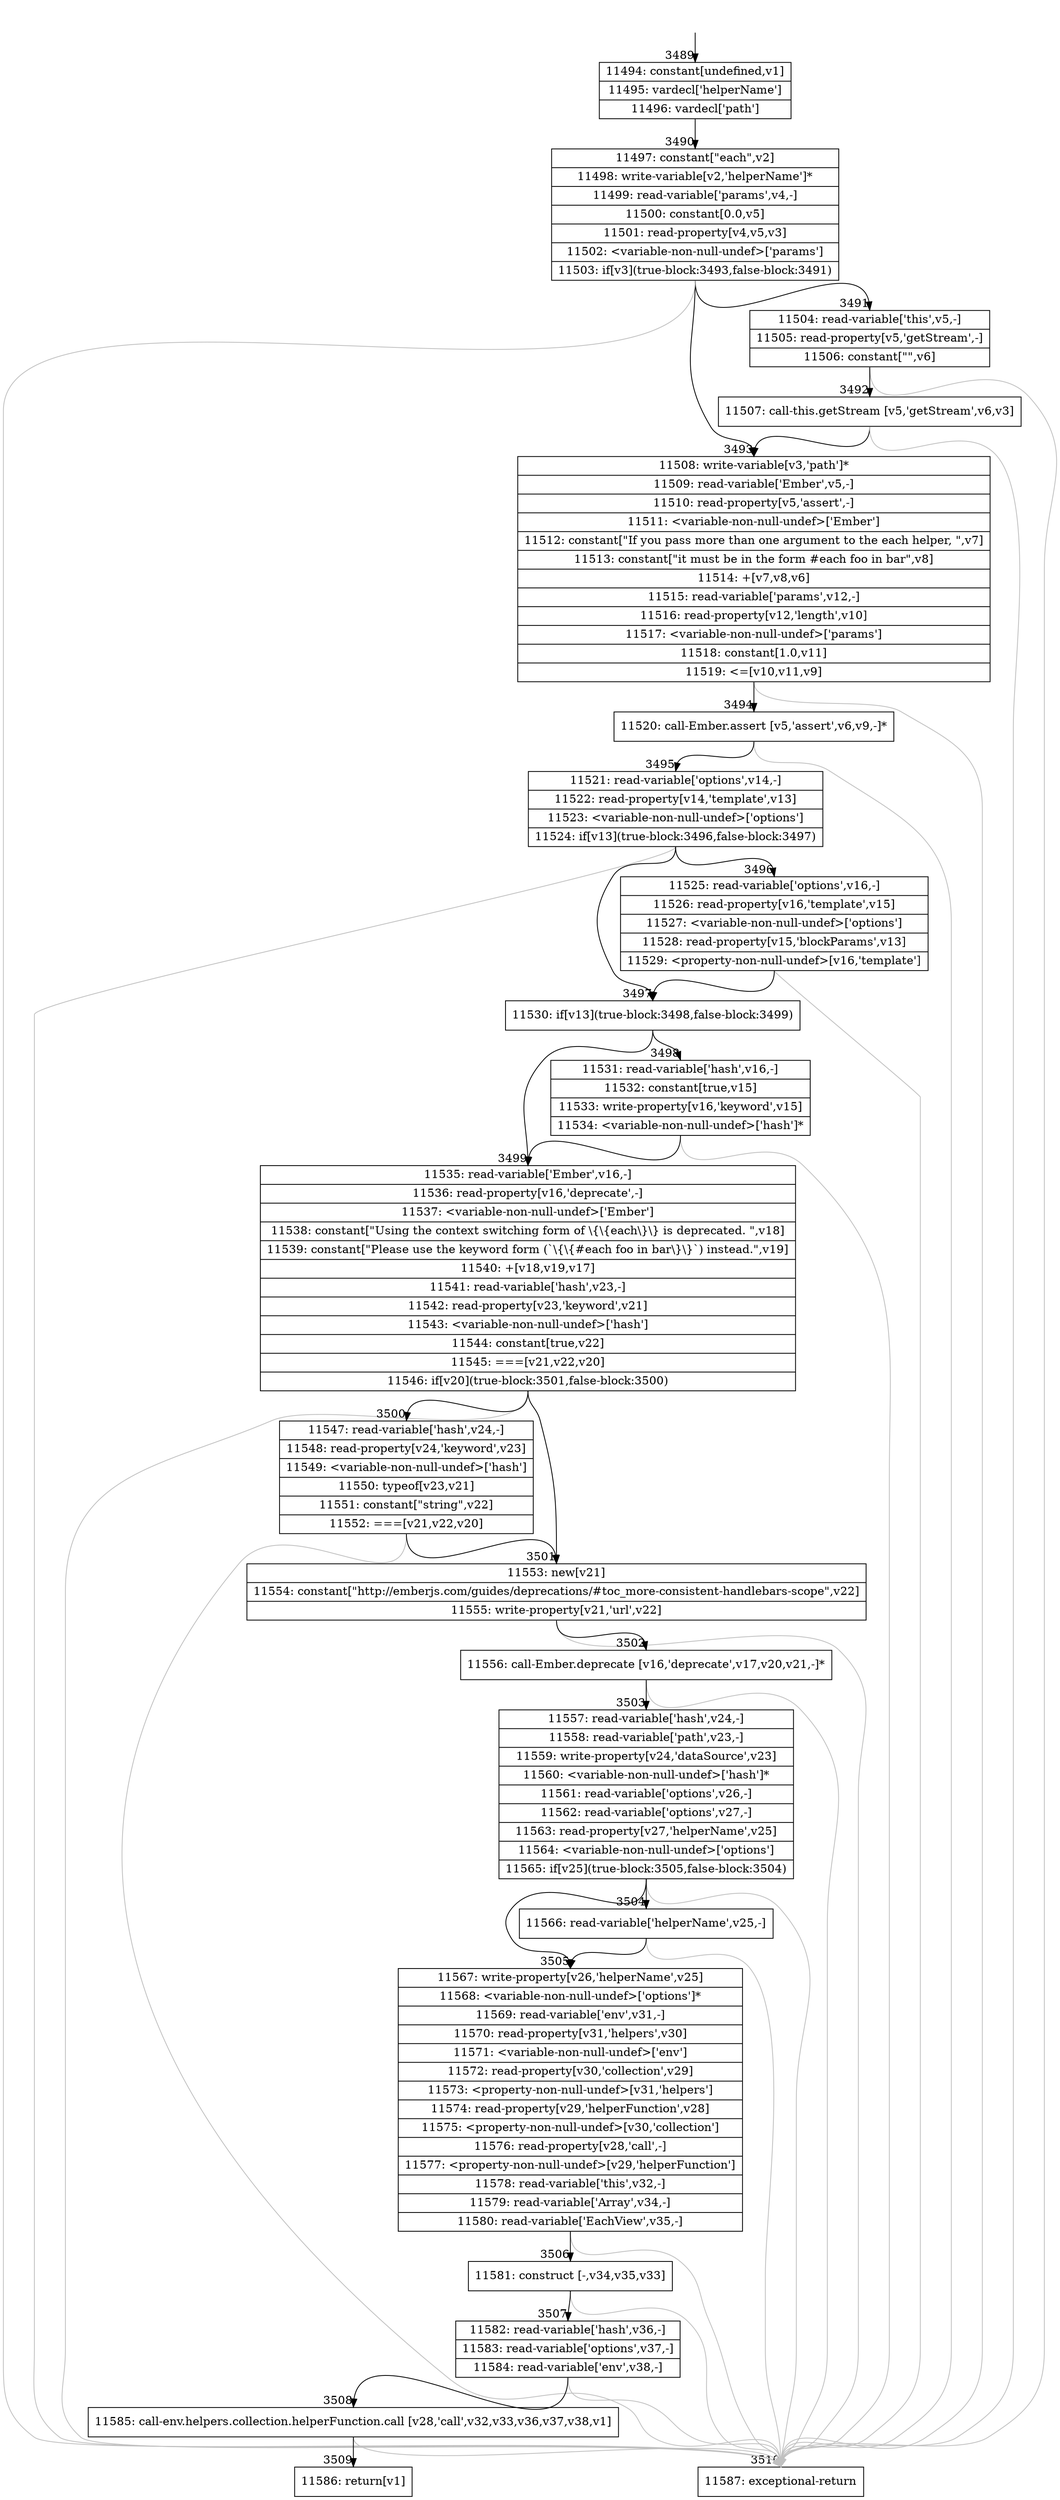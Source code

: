 digraph {
rankdir="TD"
BB_entry275[shape=none,label=""];
BB_entry275 -> BB3489 [tailport=s, headport=n, headlabel="    3489"]
BB3489 [shape=record label="{11494: constant[undefined,v1]|11495: vardecl['helperName']|11496: vardecl['path']}" ] 
BB3489 -> BB3490 [tailport=s, headport=n, headlabel="      3490"]
BB3490 [shape=record label="{11497: constant[\"each\",v2]|11498: write-variable[v2,'helperName']*|11499: read-variable['params',v4,-]|11500: constant[0.0,v5]|11501: read-property[v4,v5,v3]|11502: \<variable-non-null-undef\>['params']|11503: if[v3](true-block:3493,false-block:3491)}" ] 
BB3490 -> BB3493 [tailport=s, headport=n, headlabel="      3493"]
BB3490 -> BB3491 [tailport=s, headport=n, headlabel="      3491"]
BB3490 -> BB3510 [tailport=s, headport=n, color=gray, headlabel="      3510"]
BB3491 [shape=record label="{11504: read-variable['this',v5,-]|11505: read-property[v5,'getStream',-]|11506: constant[\"\",v6]}" ] 
BB3491 -> BB3492 [tailport=s, headport=n, headlabel="      3492"]
BB3491 -> BB3510 [tailport=s, headport=n, color=gray]
BB3492 [shape=record label="{11507: call-this.getStream [v5,'getStream',v6,v3]}" ] 
BB3492 -> BB3493 [tailport=s, headport=n]
BB3492 -> BB3510 [tailport=s, headport=n, color=gray]
BB3493 [shape=record label="{11508: write-variable[v3,'path']*|11509: read-variable['Ember',v5,-]|11510: read-property[v5,'assert',-]|11511: \<variable-non-null-undef\>['Ember']|11512: constant[\"If you pass more than one argument to the each helper, \",v7]|11513: constant[\"it must be in the form #each foo in bar\",v8]|11514: +[v7,v8,v6]|11515: read-variable['params',v12,-]|11516: read-property[v12,'length',v10]|11517: \<variable-non-null-undef\>['params']|11518: constant[1.0,v11]|11519: \<=[v10,v11,v9]}" ] 
BB3493 -> BB3494 [tailport=s, headport=n, headlabel="      3494"]
BB3493 -> BB3510 [tailport=s, headport=n, color=gray]
BB3494 [shape=record label="{11520: call-Ember.assert [v5,'assert',v6,v9,-]*}" ] 
BB3494 -> BB3495 [tailport=s, headport=n, headlabel="      3495"]
BB3494 -> BB3510 [tailport=s, headport=n, color=gray]
BB3495 [shape=record label="{11521: read-variable['options',v14,-]|11522: read-property[v14,'template',v13]|11523: \<variable-non-null-undef\>['options']|11524: if[v13](true-block:3496,false-block:3497)}" ] 
BB3495 -> BB3497 [tailport=s, headport=n, headlabel="      3497"]
BB3495 -> BB3496 [tailport=s, headport=n, headlabel="      3496"]
BB3495 -> BB3510 [tailport=s, headport=n, color=gray]
BB3496 [shape=record label="{11525: read-variable['options',v16,-]|11526: read-property[v16,'template',v15]|11527: \<variable-non-null-undef\>['options']|11528: read-property[v15,'blockParams',v13]|11529: \<property-non-null-undef\>[v16,'template']}" ] 
BB3496 -> BB3497 [tailport=s, headport=n]
BB3496 -> BB3510 [tailport=s, headport=n, color=gray]
BB3497 [shape=record label="{11530: if[v13](true-block:3498,false-block:3499)}" ] 
BB3497 -> BB3498 [tailport=s, headport=n, headlabel="      3498"]
BB3497 -> BB3499 [tailport=s, headport=n, headlabel="      3499"]
BB3498 [shape=record label="{11531: read-variable['hash',v16,-]|11532: constant[true,v15]|11533: write-property[v16,'keyword',v15]|11534: \<variable-non-null-undef\>['hash']*}" ] 
BB3498 -> BB3499 [tailport=s, headport=n]
BB3498 -> BB3510 [tailport=s, headport=n, color=gray]
BB3499 [shape=record label="{11535: read-variable['Ember',v16,-]|11536: read-property[v16,'deprecate',-]|11537: \<variable-non-null-undef\>['Ember']|11538: constant[\"Using the context switching form of \\\{\\\{each\\\}\\\} is deprecated. \",v18]|11539: constant[\"Please use the keyword form (`\\\{\\\{#each foo in bar\\\}\\\}`) instead.\",v19]|11540: +[v18,v19,v17]|11541: read-variable['hash',v23,-]|11542: read-property[v23,'keyword',v21]|11543: \<variable-non-null-undef\>['hash']|11544: constant[true,v22]|11545: ===[v21,v22,v20]|11546: if[v20](true-block:3501,false-block:3500)}" ] 
BB3499 -> BB3501 [tailport=s, headport=n, headlabel="      3501"]
BB3499 -> BB3500 [tailport=s, headport=n, headlabel="      3500"]
BB3499 -> BB3510 [tailport=s, headport=n, color=gray]
BB3500 [shape=record label="{11547: read-variable['hash',v24,-]|11548: read-property[v24,'keyword',v23]|11549: \<variable-non-null-undef\>['hash']|11550: typeof[v23,v21]|11551: constant[\"string\",v22]|11552: ===[v21,v22,v20]}" ] 
BB3500 -> BB3501 [tailport=s, headport=n]
BB3500 -> BB3510 [tailport=s, headport=n, color=gray]
BB3501 [shape=record label="{11553: new[v21]|11554: constant[\"http://emberjs.com/guides/deprecations/#toc_more-consistent-handlebars-scope\",v22]|11555: write-property[v21,'url',v22]}" ] 
BB3501 -> BB3502 [tailport=s, headport=n, headlabel="      3502"]
BB3501 -> BB3510 [tailport=s, headport=n, color=gray]
BB3502 [shape=record label="{11556: call-Ember.deprecate [v16,'deprecate',v17,v20,v21,-]*}" ] 
BB3502 -> BB3503 [tailport=s, headport=n, headlabel="      3503"]
BB3502 -> BB3510 [tailport=s, headport=n, color=gray]
BB3503 [shape=record label="{11557: read-variable['hash',v24,-]|11558: read-variable['path',v23,-]|11559: write-property[v24,'dataSource',v23]|11560: \<variable-non-null-undef\>['hash']*|11561: read-variable['options',v26,-]|11562: read-variable['options',v27,-]|11563: read-property[v27,'helperName',v25]|11564: \<variable-non-null-undef\>['options']|11565: if[v25](true-block:3505,false-block:3504)}" ] 
BB3503 -> BB3505 [tailport=s, headport=n, headlabel="      3505"]
BB3503 -> BB3504 [tailport=s, headport=n, headlabel="      3504"]
BB3503 -> BB3510 [tailport=s, headport=n, color=gray]
BB3504 [shape=record label="{11566: read-variable['helperName',v25,-]}" ] 
BB3504 -> BB3505 [tailport=s, headport=n]
BB3504 -> BB3510 [tailport=s, headport=n, color=gray]
BB3505 [shape=record label="{11567: write-property[v26,'helperName',v25]|11568: \<variable-non-null-undef\>['options']*|11569: read-variable['env',v31,-]|11570: read-property[v31,'helpers',v30]|11571: \<variable-non-null-undef\>['env']|11572: read-property[v30,'collection',v29]|11573: \<property-non-null-undef\>[v31,'helpers']|11574: read-property[v29,'helperFunction',v28]|11575: \<property-non-null-undef\>[v30,'collection']|11576: read-property[v28,'call',-]|11577: \<property-non-null-undef\>[v29,'helperFunction']|11578: read-variable['this',v32,-]|11579: read-variable['Array',v34,-]|11580: read-variable['EachView',v35,-]}" ] 
BB3505 -> BB3506 [tailport=s, headport=n, headlabel="      3506"]
BB3505 -> BB3510 [tailport=s, headport=n, color=gray]
BB3506 [shape=record label="{11581: construct [-,v34,v35,v33]}" ] 
BB3506 -> BB3507 [tailport=s, headport=n, headlabel="      3507"]
BB3506 -> BB3510 [tailport=s, headport=n, color=gray]
BB3507 [shape=record label="{11582: read-variable['hash',v36,-]|11583: read-variable['options',v37,-]|11584: read-variable['env',v38,-]}" ] 
BB3507 -> BB3508 [tailport=s, headport=n, headlabel="      3508"]
BB3507 -> BB3510 [tailport=s, headport=n, color=gray]
BB3508 [shape=record label="{11585: call-env.helpers.collection.helperFunction.call [v28,'call',v32,v33,v36,v37,v38,v1]}" ] 
BB3508 -> BB3509 [tailport=s, headport=n, headlabel="      3509"]
BB3508 -> BB3510 [tailport=s, headport=n, color=gray]
BB3509 [shape=record label="{11586: return[v1]}" ] 
BB3510 [shape=record label="{11587: exceptional-return}" ] 
//#$~ 6249
}

